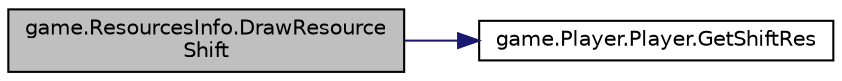 digraph "game.ResourcesInfo.DrawResourceShift"
{
 // LATEX_PDF_SIZE
  edge [fontname="Helvetica",fontsize="10",labelfontname="Helvetica",labelfontsize="10"];
  node [fontname="Helvetica",fontsize="10",shape=record];
  rankdir="LR";
  Node1 [label="game.ResourcesInfo.DrawResource\lShift",height=0.2,width=0.4,color="black", fillcolor="grey75", style="filled", fontcolor="black",tooltip="Вывод убытка или прироста ресурсов."];
  Node1 -> Node2 [color="midnightblue",fontsize="10",style="solid",fontname="Helvetica"];
  Node2 [label="game.Player.Player.GetShiftRes",height=0.2,width=0.4,color="black", fillcolor="white", style="filled",URL="$a00112.html#ad49ddcdd57ae21a64ae3ff5280eb9fb7",tooltip="Возращает кол-во ресурса в секунду."];
}
